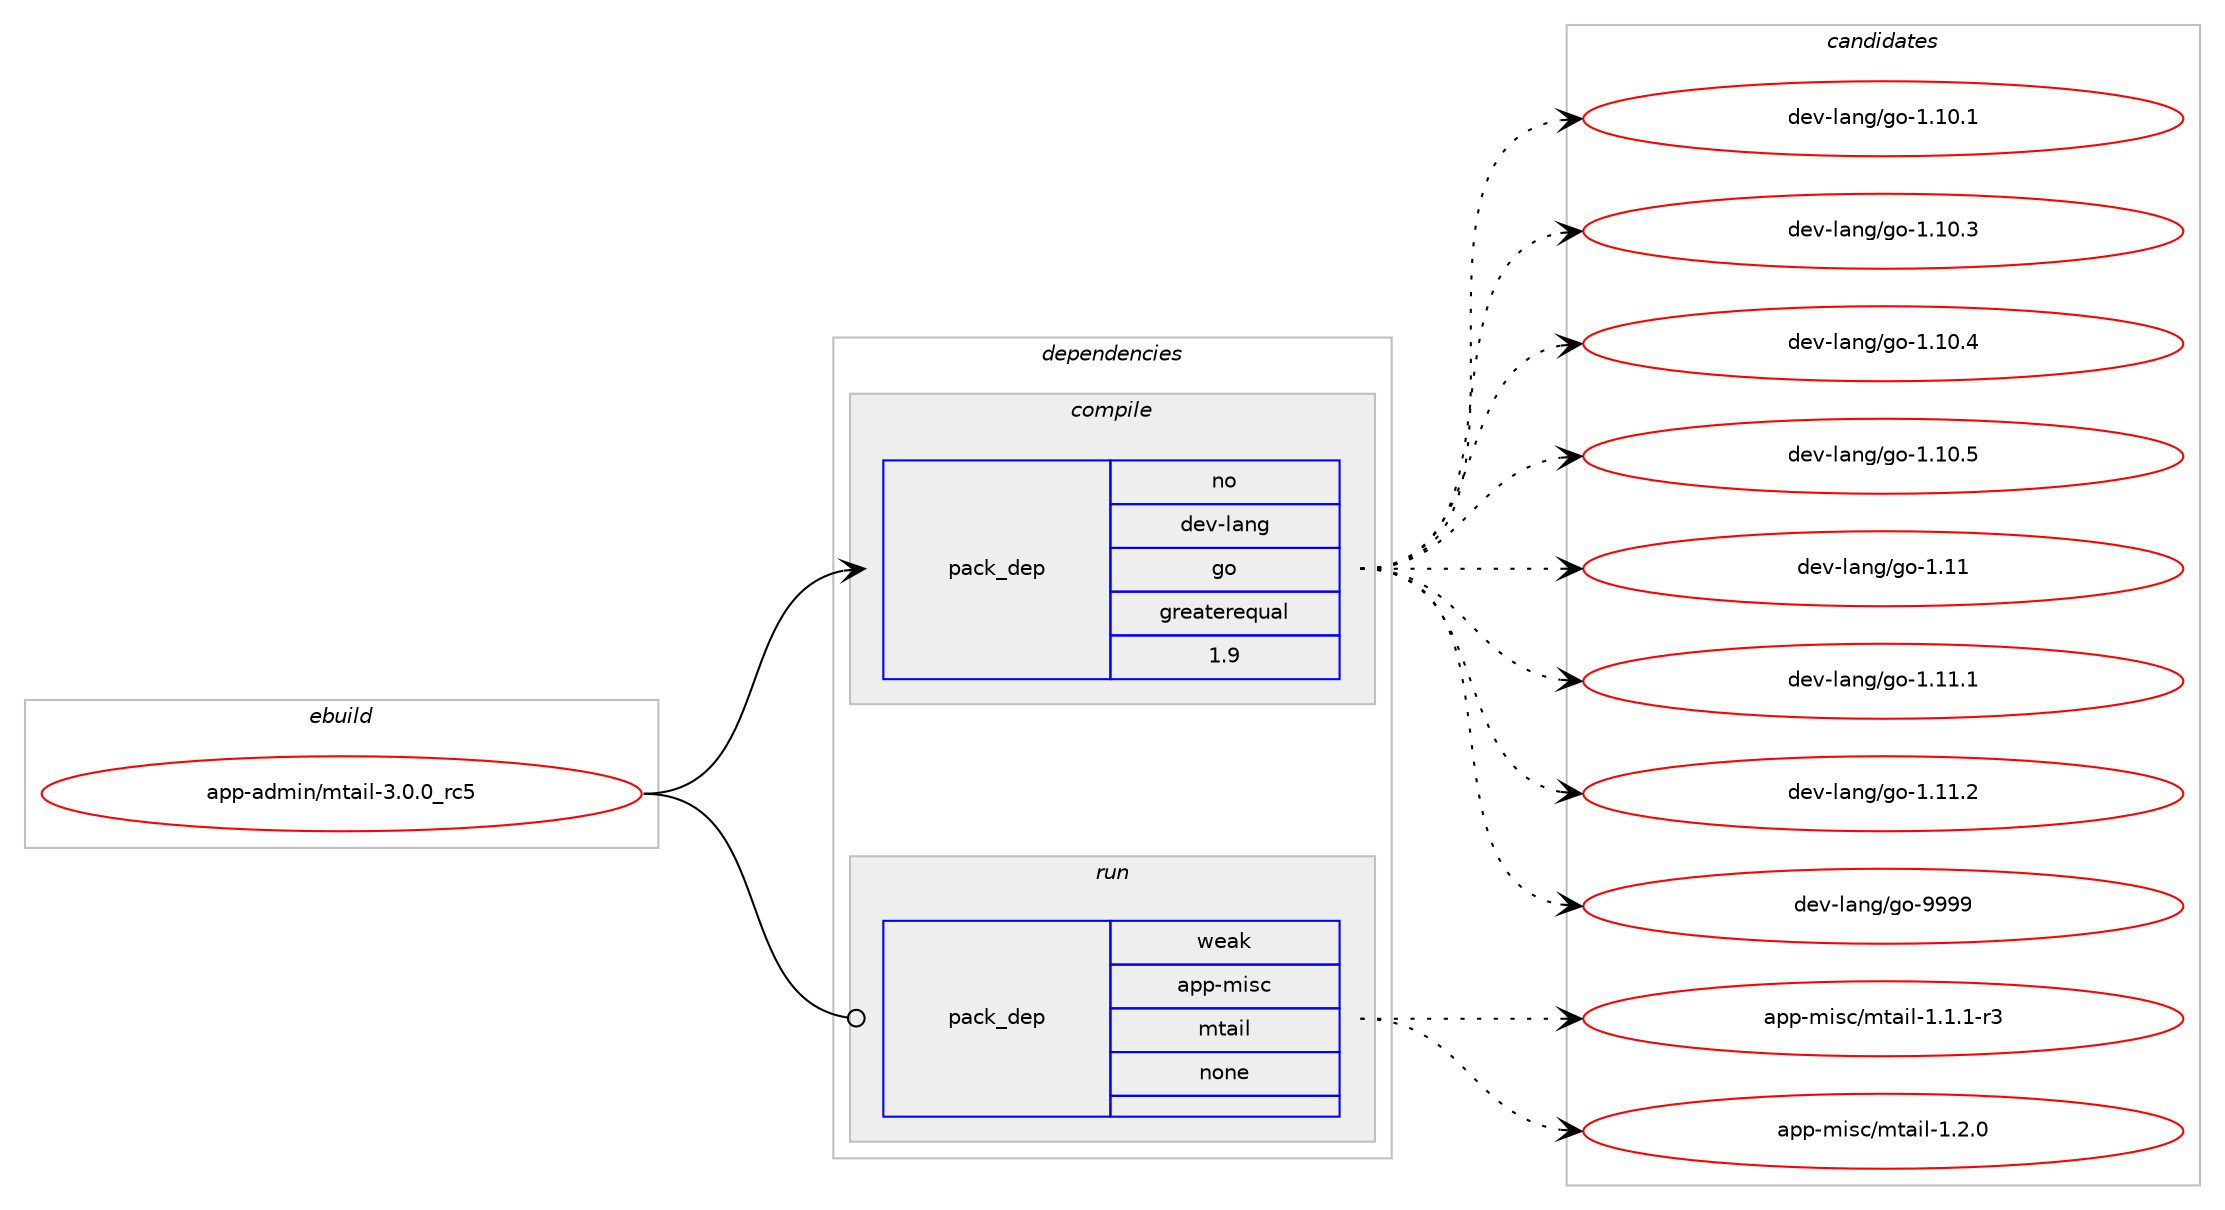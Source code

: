 digraph prolog {

# *************
# Graph options
# *************

newrank=true;
concentrate=true;
compound=true;
graph [rankdir=LR,fontname=Helvetica,fontsize=10,ranksep=1.5];#, ranksep=2.5, nodesep=0.2];
edge  [arrowhead=vee];
node  [fontname=Helvetica,fontsize=10];

# **********
# The ebuild
# **********

subgraph cluster_leftcol {
color=gray;
rank=same;
label=<<i>ebuild</i>>;
id [label="app-admin/mtail-3.0.0_rc5", color=red, width=4, href="../app-admin/mtail-3.0.0_rc5.svg"];
}

# ****************
# The dependencies
# ****************

subgraph cluster_midcol {
color=gray;
label=<<i>dependencies</i>>;
subgraph cluster_compile {
fillcolor="#eeeeee";
style=filled;
label=<<i>compile</i>>;
subgraph pack670 {
dependency840 [label=<<TABLE BORDER="0" CELLBORDER="1" CELLSPACING="0" CELLPADDING="4" WIDTH="220"><TR><TD ROWSPAN="6" CELLPADDING="30">pack_dep</TD></TR><TR><TD WIDTH="110">no</TD></TR><TR><TD>dev-lang</TD></TR><TR><TD>go</TD></TR><TR><TD>greaterequal</TD></TR><TR><TD>1.9</TD></TR></TABLE>>, shape=none, color=blue];
}
id:e -> dependency840:w [weight=20,style="solid",arrowhead="vee"];
}
subgraph cluster_compileandrun {
fillcolor="#eeeeee";
style=filled;
label=<<i>compile and run</i>>;
}
subgraph cluster_run {
fillcolor="#eeeeee";
style=filled;
label=<<i>run</i>>;
subgraph pack671 {
dependency841 [label=<<TABLE BORDER="0" CELLBORDER="1" CELLSPACING="0" CELLPADDING="4" WIDTH="220"><TR><TD ROWSPAN="6" CELLPADDING="30">pack_dep</TD></TR><TR><TD WIDTH="110">weak</TD></TR><TR><TD>app-misc</TD></TR><TR><TD>mtail</TD></TR><TR><TD>none</TD></TR><TR><TD></TD></TR></TABLE>>, shape=none, color=blue];
}
id:e -> dependency841:w [weight=20,style="solid",arrowhead="odot"];
}
}

# **************
# The candidates
# **************

subgraph cluster_choices {
rank=same;
color=gray;
label=<<i>candidates</i>>;

subgraph choice670 {
color=black;
nodesep=1;
choice10010111845108971101034710311145494649484649 [label="dev-lang/go-1.10.1", color=red, width=4,href="../dev-lang/go-1.10.1.svg"];
choice10010111845108971101034710311145494649484651 [label="dev-lang/go-1.10.3", color=red, width=4,href="../dev-lang/go-1.10.3.svg"];
choice10010111845108971101034710311145494649484652 [label="dev-lang/go-1.10.4", color=red, width=4,href="../dev-lang/go-1.10.4.svg"];
choice10010111845108971101034710311145494649484653 [label="dev-lang/go-1.10.5", color=red, width=4,href="../dev-lang/go-1.10.5.svg"];
choice1001011184510897110103471031114549464949 [label="dev-lang/go-1.11", color=red, width=4,href="../dev-lang/go-1.11.svg"];
choice10010111845108971101034710311145494649494649 [label="dev-lang/go-1.11.1", color=red, width=4,href="../dev-lang/go-1.11.1.svg"];
choice10010111845108971101034710311145494649494650 [label="dev-lang/go-1.11.2", color=red, width=4,href="../dev-lang/go-1.11.2.svg"];
choice1001011184510897110103471031114557575757 [label="dev-lang/go-9999", color=red, width=4,href="../dev-lang/go-9999.svg"];
dependency840:e -> choice10010111845108971101034710311145494649484649:w [style=dotted,weight="100"];
dependency840:e -> choice10010111845108971101034710311145494649484651:w [style=dotted,weight="100"];
dependency840:e -> choice10010111845108971101034710311145494649484652:w [style=dotted,weight="100"];
dependency840:e -> choice10010111845108971101034710311145494649484653:w [style=dotted,weight="100"];
dependency840:e -> choice1001011184510897110103471031114549464949:w [style=dotted,weight="100"];
dependency840:e -> choice10010111845108971101034710311145494649494649:w [style=dotted,weight="100"];
dependency840:e -> choice10010111845108971101034710311145494649494650:w [style=dotted,weight="100"];
dependency840:e -> choice1001011184510897110103471031114557575757:w [style=dotted,weight="100"];
}
subgraph choice671 {
color=black;
nodesep=1;
choice97112112451091051159947109116971051084549464946494511451 [label="app-misc/mtail-1.1.1-r3", color=red, width=4,href="../app-misc/mtail-1.1.1-r3.svg"];
choice9711211245109105115994710911697105108454946504648 [label="app-misc/mtail-1.2.0", color=red, width=4,href="../app-misc/mtail-1.2.0.svg"];
dependency841:e -> choice97112112451091051159947109116971051084549464946494511451:w [style=dotted,weight="100"];
dependency841:e -> choice9711211245109105115994710911697105108454946504648:w [style=dotted,weight="100"];
}
}

}
